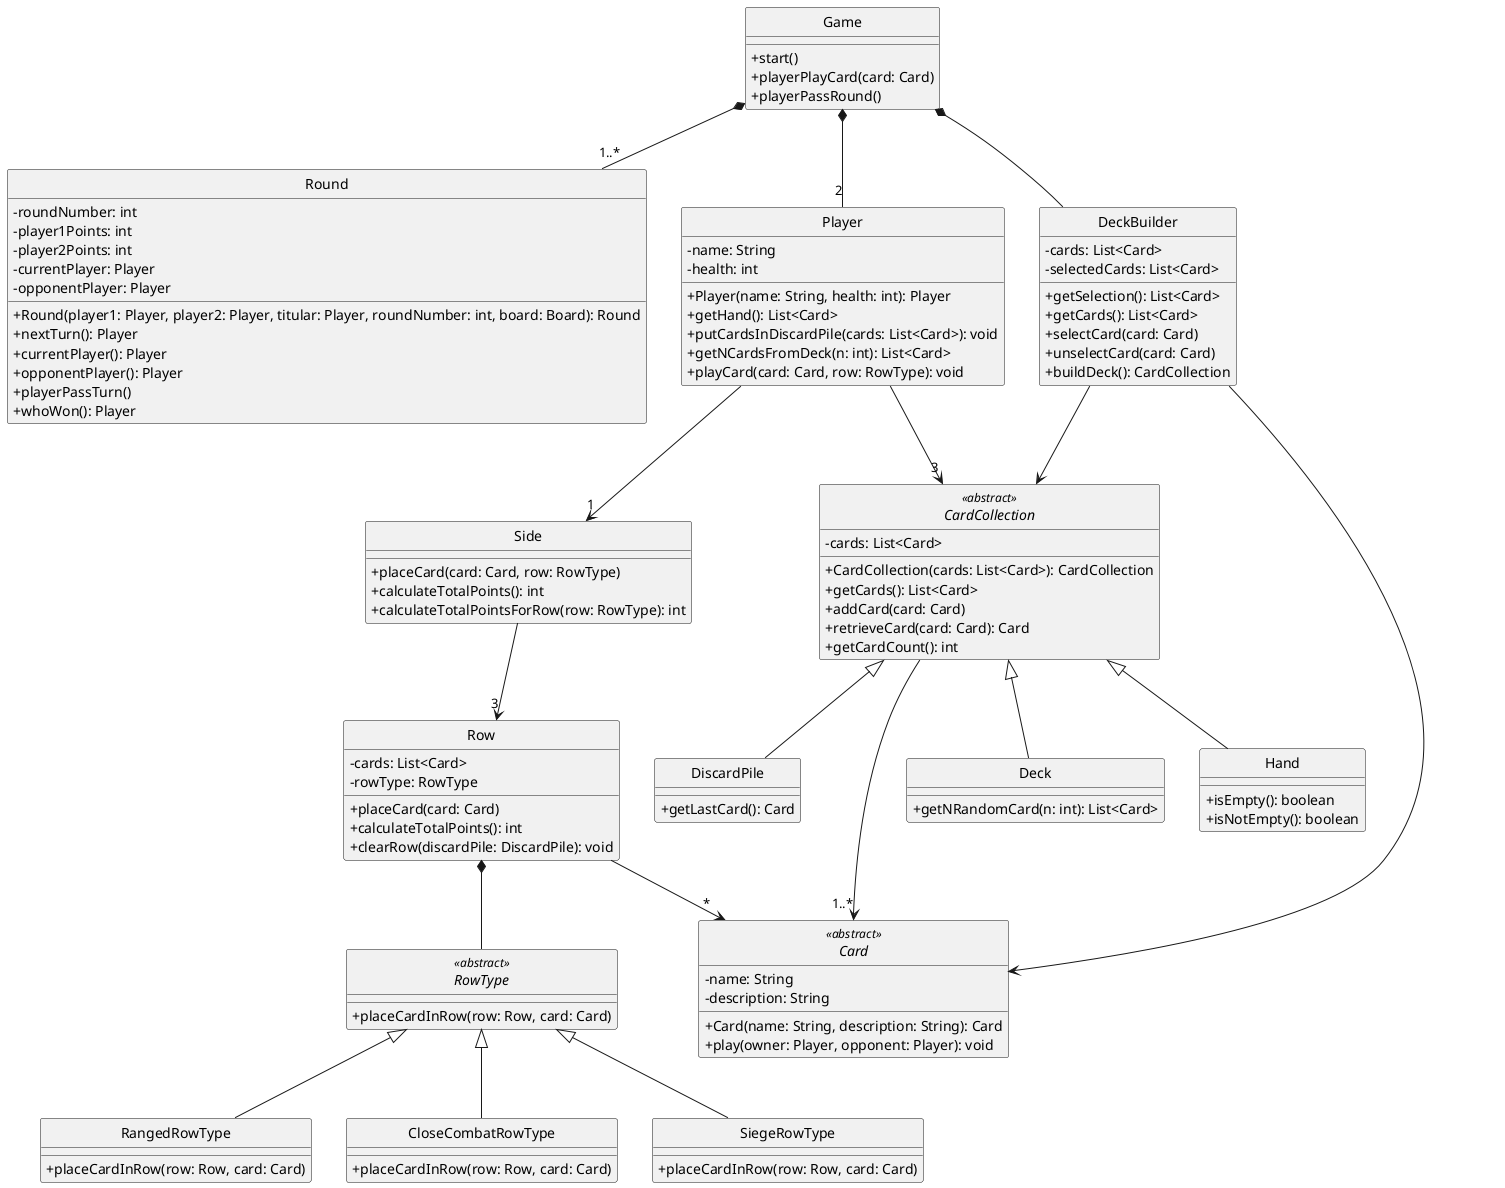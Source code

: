 @startuml

skinparam monochrome true
hide circle
skinparam classAttributeIconSize 0

' =====================
' GAME
' =====================
class Game {
  +start()
  +playerPlayCard(card: Card)
  +playerPassRound()
}

class Round {
  -roundNumber: int
  -player1Points: int
  -player2Points: int
  -currentPlayer: Player
  -opponentPlayer: Player
  +Round(player1: Player, player2: Player, titular: Player, roundNumber: int, board: Board): Round
  +nextTurn(): Player
  +currentPlayer(): Player
  +opponentPlayer(): Player
  +playerPassTurn()
  +whoWon(): Player
}

class Player {
  -name: String
  -health: int
  +Player(name: String, health: int): Player
  +getHand(): List<Card>
  +putCardsInDiscardPile(cards: List<Card>): void
  +getNCardsFromDeck(n: int): List<Card>
  +playCard(card: Card, row: RowType): void
}

class Deck {
  +getNRandomCard(n: int): List<Card>
}

class DeckBuilder {
  -cards: List<Card>
  -selectedCards: List<Card>
  +getSelection(): List<Card>
  +getCards(): List<Card>
  +selectCard(card: Card)
  +unselectCard(card: Card)
  +buildDeck(): CardCollection
}

abstract class CardCollection <<abstract>> {
  -cards: List<Card>
  +CardCollection(cards: List<Card>): CardCollection
  +getCards(): List<Card>
  +addCard(card: Card)
  +retrieveCard(card: Card): Card
  +getCardCount(): int
}

class Hand {
  +isEmpty(): boolean
  +isNotEmpty(): boolean
}

class DiscardPile {
  +getLastCard(): Card
}

abstract class Card <<abstract>> {
  -name: String
  -description: String
  +Card(name: String, description: String): Card
  +play(owner: Player, opponent: Player): void
}

class Side {
  +placeCard(card: Card, row: RowType)
  +calculateTotalPoints(): int
  +calculateTotalPointsForRow(row: RowType): int
}

abstract class RowType <<abstract>> {
  +placeCardInRow(row: Row, card: Card)
}

class RangedRowType extends RowType {
  +placeCardInRow(row: Row, card: Card)
}

class CloseCombatRowType extends RowType {
  +placeCardInRow(row: Row, card: Card)
}

class SiegeRowType extends RowType {
  +placeCardInRow(row: Row, card: Card)
}

class Row {
  -cards: List<Card>
  -rowType: RowType
  +placeCard(card: Card)
  +calculateTotalPoints(): int
  +clearRow(discardPile: DiscardPile): void
}

' =====================
' RELATIONSHIPS
' =====================

Game *-- "1..*" Round
Game *-- "2" Player
Game *-- DeckBuilder

DeckBuilder --> Card
DeckBuilder --> CardCollection

CardCollection --> "1..*" Card

CardCollection <|-- Hand
CardCollection <|-- DiscardPile
CardCollection <|-- Deck

Player --> "3" CardCollection

Player --> "1" Side

Side --> "3" Row

Row *-- RowType
Row --> "*" Card

@enduml
